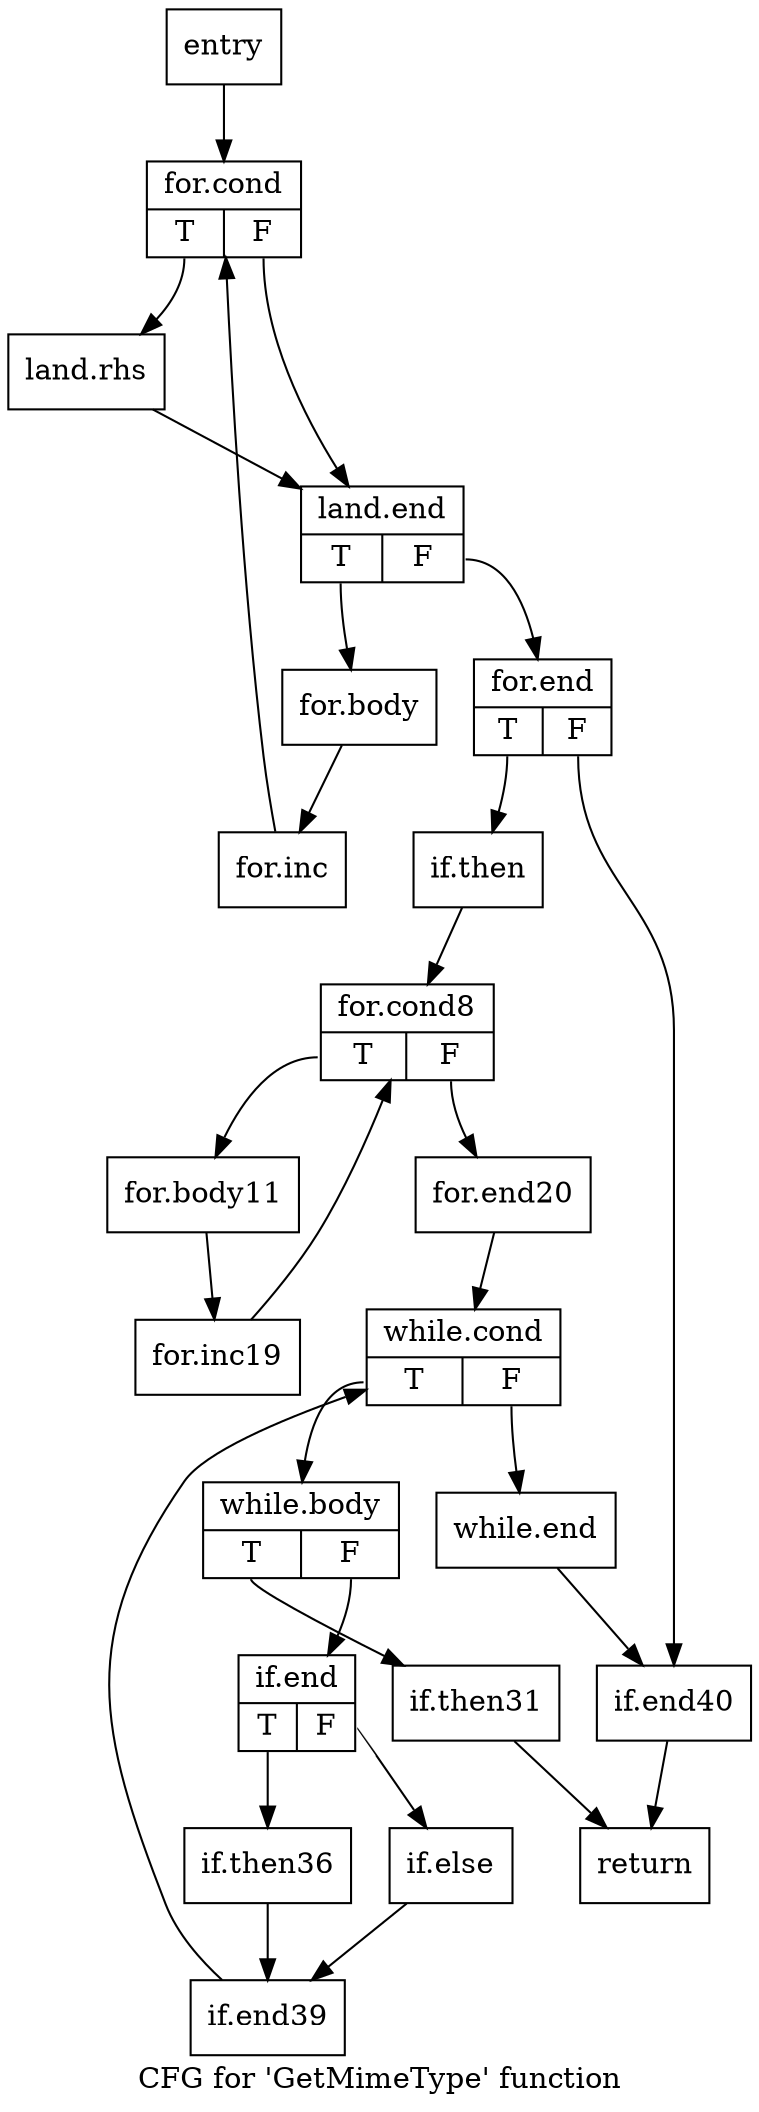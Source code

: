 digraph "CFG for 'GetMimeType' function" {
	label="CFG for 'GetMimeType' function";

	Node0x1ba0070 [shape=record,label="{entry}"];
	Node0x1ba0070 -> Node0x1ba0910;
	Node0x1ba0910 [shape=record,label="{for.cond|{<s0>T|<s1>F}}"];
	Node0x1ba0910:s0 -> Node0x1ba0ae0;
	Node0x1ba0910:s1 -> Node0x1ba0bc0;
	Node0x1ba0ae0 [shape=record,label="{land.rhs}"];
	Node0x1ba0ae0 -> Node0x1ba0bc0;
	Node0x1ba0bc0 [shape=record,label="{land.end|{<s0>T|<s1>F}}"];
	Node0x1ba0bc0:s0 -> Node0x1ba1190;
	Node0x1ba0bc0:s1 -> Node0x1ba1210;
	Node0x1ba1190 [shape=record,label="{for.body}"];
	Node0x1ba1190 -> Node0x1ba1370;
	Node0x1ba1370 [shape=record,label="{for.inc}"];
	Node0x1ba1370 -> Node0x1ba0910;
	Node0x1ba1210 [shape=record,label="{for.end|{<s0>T|<s1>F}}"];
	Node0x1ba1210:s0 -> Node0x1ba0f30;
	Node0x1ba1210:s1 -> Node0x1ba1df0;
	Node0x1ba0f30 [shape=record,label="{if.then}"];
	Node0x1ba0f30 -> Node0x1ba2320;
	Node0x1ba2320 [shape=record,label="{for.cond8|{<s0>T|<s1>F}}"];
	Node0x1ba2320:s0 -> Node0x1ba26b0;
	Node0x1ba2320:s1 -> Node0x1ba2790;
	Node0x1ba26b0 [shape=record,label="{for.body11}"];
	Node0x1ba26b0 -> Node0x1ba2fc0;
	Node0x1ba2fc0 [shape=record,label="{for.inc19}"];
	Node0x1ba2fc0 -> Node0x1ba2320;
	Node0x1ba2790 [shape=record,label="{for.end20}"];
	Node0x1ba2790 -> Node0x1ba39c0;
	Node0x1ba39c0 [shape=record,label="{while.cond|{<s0>T|<s1>F}}"];
	Node0x1ba39c0:s0 -> Node0x1ba3b90;
	Node0x1ba39c0:s1 -> Node0x1ba3c70;
	Node0x1ba3b90 [shape=record,label="{while.body|{<s0>T|<s1>F}}"];
	Node0x1ba3b90:s0 -> Node0x1ba4780;
	Node0x1ba3b90:s1 -> Node0x1ba4860;
	Node0x1ba4780 [shape=record,label="{if.then31}"];
	Node0x1ba4780 -> Node0x1ba4cd0;
	Node0x1ba4860 [shape=record,label="{if.end|{<s0>T|<s1>F}}"];
	Node0x1ba4860:s0 -> Node0x1ba4e90;
	Node0x1ba4860:s1 -> Node0x1ba4f70;
	Node0x1ba4e90 [shape=record,label="{if.then36}"];
	Node0x1ba4e90 -> Node0x1ba51e0;
	Node0x1ba4f70 [shape=record,label="{if.else}"];
	Node0x1ba4f70 -> Node0x1ba51e0;
	Node0x1ba51e0 [shape=record,label="{if.end39}"];
	Node0x1ba51e0 -> Node0x1ba39c0;
	Node0x1ba3c70 [shape=record,label="{while.end}"];
	Node0x1ba3c70 -> Node0x1ba1df0;
	Node0x1ba1df0 [shape=record,label="{if.end40}"];
	Node0x1ba1df0 -> Node0x1ba4cd0;
	Node0x1ba4cd0 [shape=record,label="{return}"];
}
